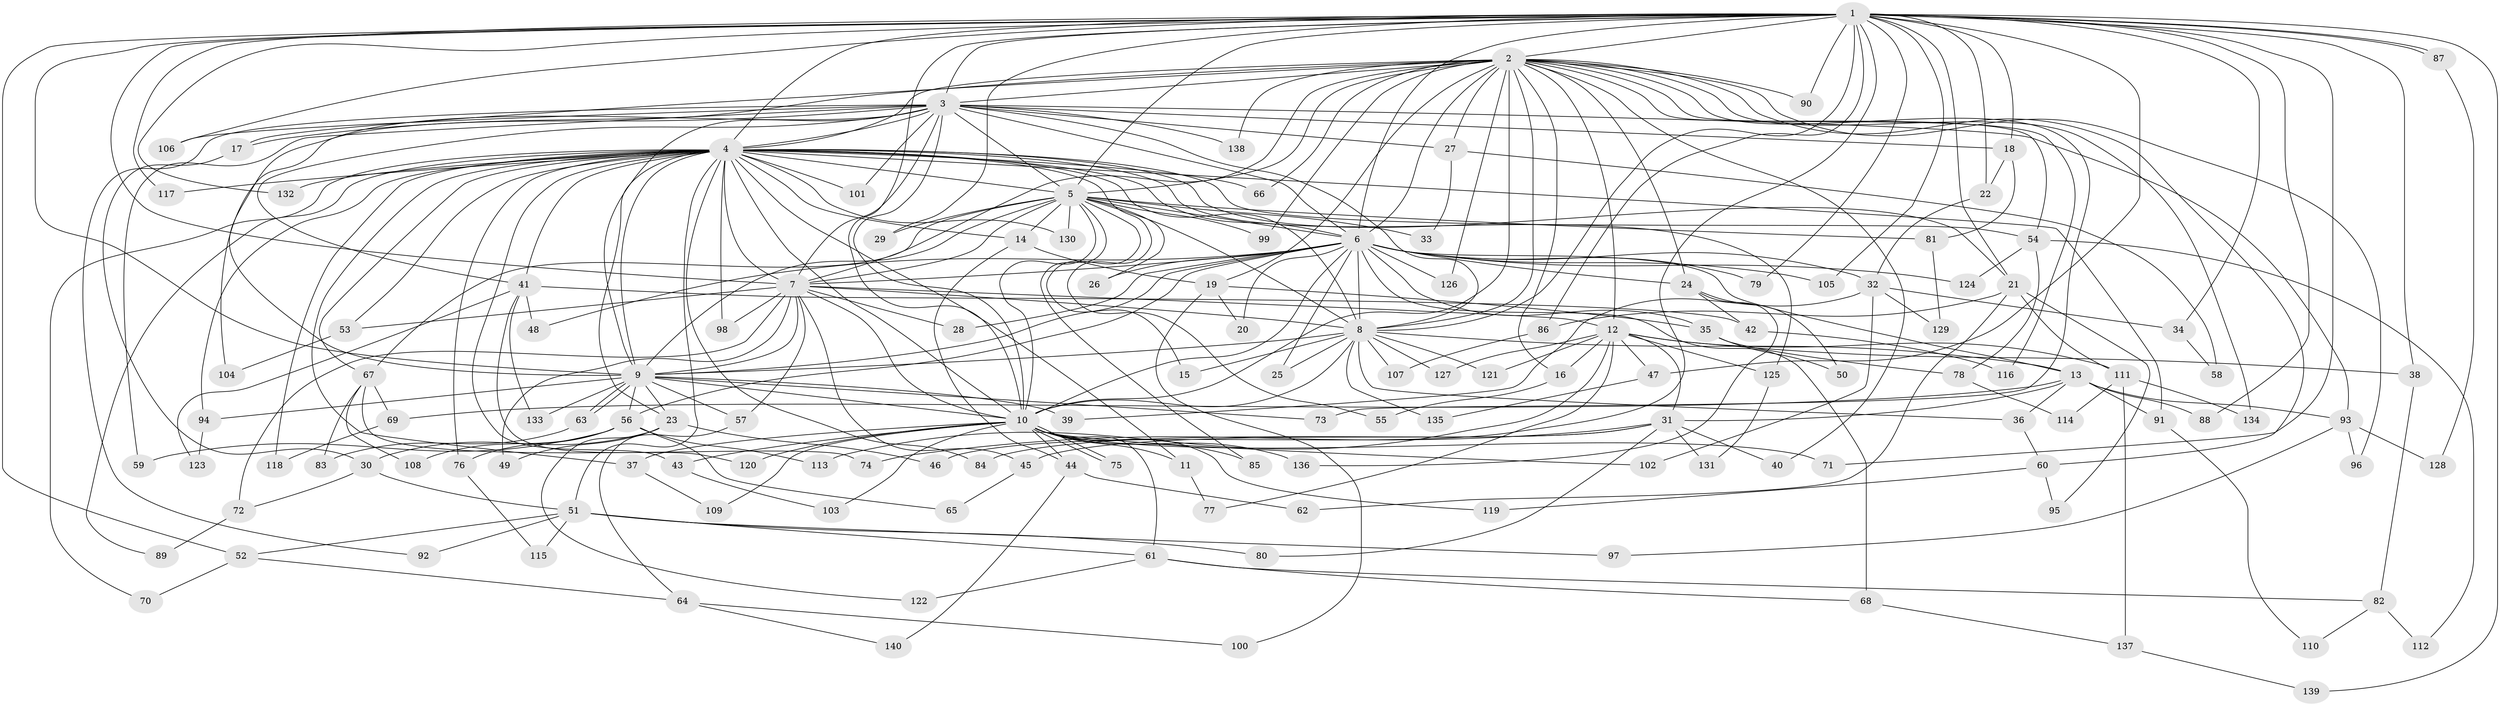 // coarse degree distribution, {24: 0.01020408163265306, 29: 0.01020408163265306, 20: 0.01020408163265306, 16: 0.01020408163265306, 33: 0.01020408163265306, 2: 0.6122448979591837, 1: 0.07142857142857142, 12: 0.02040816326530612, 3: 0.10204081632653061, 8: 0.01020408163265306, 6: 0.030612244897959183, 5: 0.030612244897959183, 4: 0.04081632653061224, 7: 0.02040816326530612, 10: 0.01020408163265306}
// Generated by graph-tools (version 1.1) at 2025/49/03/04/25 21:49:33]
// undirected, 140 vertices, 305 edges
graph export_dot {
graph [start="1"]
  node [color=gray90,style=filled];
  1;
  2;
  3;
  4;
  5;
  6;
  7;
  8;
  9;
  10;
  11;
  12;
  13;
  14;
  15;
  16;
  17;
  18;
  19;
  20;
  21;
  22;
  23;
  24;
  25;
  26;
  27;
  28;
  29;
  30;
  31;
  32;
  33;
  34;
  35;
  36;
  37;
  38;
  39;
  40;
  41;
  42;
  43;
  44;
  45;
  46;
  47;
  48;
  49;
  50;
  51;
  52;
  53;
  54;
  55;
  56;
  57;
  58;
  59;
  60;
  61;
  62;
  63;
  64;
  65;
  66;
  67;
  68;
  69;
  70;
  71;
  72;
  73;
  74;
  75;
  76;
  77;
  78;
  79;
  80;
  81;
  82;
  83;
  84;
  85;
  86;
  87;
  88;
  89;
  90;
  91;
  92;
  93;
  94;
  95;
  96;
  97;
  98;
  99;
  100;
  101;
  102;
  103;
  104;
  105;
  106;
  107;
  108;
  109;
  110;
  111;
  112;
  113;
  114;
  115;
  116;
  117;
  118;
  119;
  120;
  121;
  122;
  123;
  124;
  125;
  126;
  127;
  128;
  129;
  130;
  131;
  132;
  133;
  134;
  135;
  136;
  137;
  138;
  139;
  140;
  1 -- 2;
  1 -- 3;
  1 -- 4;
  1 -- 5;
  1 -- 6;
  1 -- 7;
  1 -- 8;
  1 -- 9;
  1 -- 10;
  1 -- 18;
  1 -- 21;
  1 -- 22;
  1 -- 29;
  1 -- 34;
  1 -- 38;
  1 -- 46;
  1 -- 47;
  1 -- 52;
  1 -- 71;
  1 -- 79;
  1 -- 86;
  1 -- 87;
  1 -- 87;
  1 -- 88;
  1 -- 90;
  1 -- 105;
  1 -- 106;
  1 -- 117;
  1 -- 132;
  1 -- 139;
  2 -- 3;
  2 -- 4;
  2 -- 5;
  2 -- 6;
  2 -- 7;
  2 -- 8;
  2 -- 9;
  2 -- 10;
  2 -- 12;
  2 -- 16;
  2 -- 17;
  2 -- 19;
  2 -- 24;
  2 -- 27;
  2 -- 40;
  2 -- 54;
  2 -- 60;
  2 -- 66;
  2 -- 73;
  2 -- 90;
  2 -- 96;
  2 -- 99;
  2 -- 116;
  2 -- 126;
  2 -- 134;
  2 -- 138;
  3 -- 4;
  3 -- 5;
  3 -- 6;
  3 -- 7;
  3 -- 8;
  3 -- 9;
  3 -- 10;
  3 -- 17;
  3 -- 18;
  3 -- 27;
  3 -- 41;
  3 -- 59;
  3 -- 92;
  3 -- 93;
  3 -- 101;
  3 -- 104;
  3 -- 106;
  3 -- 138;
  4 -- 5;
  4 -- 6;
  4 -- 7;
  4 -- 8;
  4 -- 9;
  4 -- 10;
  4 -- 11;
  4 -- 14;
  4 -- 21;
  4 -- 23;
  4 -- 37;
  4 -- 41;
  4 -- 43;
  4 -- 51;
  4 -- 53;
  4 -- 54;
  4 -- 55;
  4 -- 66;
  4 -- 67;
  4 -- 70;
  4 -- 76;
  4 -- 84;
  4 -- 89;
  4 -- 91;
  4 -- 94;
  4 -- 98;
  4 -- 101;
  4 -- 117;
  4 -- 118;
  4 -- 125;
  4 -- 130;
  4 -- 132;
  5 -- 6;
  5 -- 7;
  5 -- 8;
  5 -- 9;
  5 -- 10;
  5 -- 14;
  5 -- 15;
  5 -- 26;
  5 -- 29;
  5 -- 33;
  5 -- 67;
  5 -- 81;
  5 -- 85;
  5 -- 99;
  5 -- 130;
  6 -- 7;
  6 -- 8;
  6 -- 9;
  6 -- 10;
  6 -- 13;
  6 -- 20;
  6 -- 24;
  6 -- 25;
  6 -- 26;
  6 -- 28;
  6 -- 32;
  6 -- 35;
  6 -- 48;
  6 -- 56;
  6 -- 68;
  6 -- 79;
  6 -- 105;
  6 -- 124;
  6 -- 126;
  7 -- 8;
  7 -- 9;
  7 -- 10;
  7 -- 12;
  7 -- 28;
  7 -- 45;
  7 -- 49;
  7 -- 53;
  7 -- 57;
  7 -- 72;
  7 -- 98;
  8 -- 9;
  8 -- 10;
  8 -- 13;
  8 -- 15;
  8 -- 25;
  8 -- 36;
  8 -- 107;
  8 -- 121;
  8 -- 127;
  8 -- 135;
  9 -- 10;
  9 -- 23;
  9 -- 39;
  9 -- 56;
  9 -- 57;
  9 -- 63;
  9 -- 63;
  9 -- 73;
  9 -- 94;
  9 -- 133;
  10 -- 11;
  10 -- 37;
  10 -- 43;
  10 -- 44;
  10 -- 61;
  10 -- 71;
  10 -- 75;
  10 -- 75;
  10 -- 85;
  10 -- 102;
  10 -- 103;
  10 -- 109;
  10 -- 119;
  10 -- 120;
  10 -- 136;
  11 -- 77;
  12 -- 16;
  12 -- 31;
  12 -- 38;
  12 -- 47;
  12 -- 77;
  12 -- 111;
  12 -- 113;
  12 -- 121;
  12 -- 125;
  12 -- 127;
  13 -- 31;
  13 -- 36;
  13 -- 69;
  13 -- 88;
  13 -- 91;
  13 -- 93;
  14 -- 19;
  14 -- 44;
  16 -- 55;
  17 -- 30;
  18 -- 22;
  18 -- 81;
  19 -- 20;
  19 -- 35;
  19 -- 100;
  21 -- 62;
  21 -- 86;
  21 -- 95;
  21 -- 111;
  22 -- 32;
  23 -- 30;
  23 -- 46;
  23 -- 49;
  23 -- 122;
  24 -- 42;
  24 -- 50;
  24 -- 136;
  27 -- 33;
  27 -- 58;
  30 -- 51;
  30 -- 72;
  31 -- 40;
  31 -- 45;
  31 -- 74;
  31 -- 80;
  31 -- 84;
  31 -- 131;
  32 -- 34;
  32 -- 39;
  32 -- 102;
  32 -- 129;
  34 -- 58;
  35 -- 50;
  35 -- 78;
  36 -- 60;
  37 -- 109;
  38 -- 82;
  41 -- 42;
  41 -- 48;
  41 -- 120;
  41 -- 123;
  41 -- 133;
  42 -- 116;
  43 -- 103;
  44 -- 62;
  44 -- 140;
  45 -- 65;
  47 -- 135;
  51 -- 52;
  51 -- 61;
  51 -- 80;
  51 -- 92;
  51 -- 97;
  51 -- 115;
  52 -- 64;
  52 -- 70;
  53 -- 104;
  54 -- 78;
  54 -- 112;
  54 -- 124;
  56 -- 59;
  56 -- 65;
  56 -- 76;
  56 -- 108;
  56 -- 113;
  57 -- 64;
  60 -- 95;
  60 -- 119;
  61 -- 68;
  61 -- 82;
  61 -- 122;
  63 -- 83;
  64 -- 100;
  64 -- 140;
  67 -- 69;
  67 -- 74;
  67 -- 83;
  67 -- 108;
  68 -- 137;
  69 -- 118;
  72 -- 89;
  76 -- 115;
  78 -- 114;
  81 -- 129;
  82 -- 110;
  82 -- 112;
  86 -- 107;
  87 -- 128;
  91 -- 110;
  93 -- 96;
  93 -- 97;
  93 -- 128;
  94 -- 123;
  111 -- 114;
  111 -- 134;
  111 -- 137;
  125 -- 131;
  137 -- 139;
}
